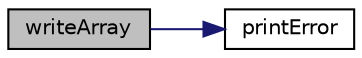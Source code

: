 digraph "writeArray"
{
 // LATEX_PDF_SIZE
  edge [fontname="Helvetica",fontsize="10",labelfontname="Helvetica",labelfontsize="10"];
  node [fontname="Helvetica",fontsize="10",shape=record];
  rankdir="LR";
  Node1 [label="writeArray",height=0.2,width=0.4,color="black", fillcolor="grey75", style="filled", fontcolor="black",tooltip="Writes bytesconst to Drive."];
  Node1 -> Node2 [color="midnightblue",fontsize="10",style="solid",fontname="Helvetica"];
  Node2 [label="printError",height=0.2,width=0.4,color="black", fillcolor="white", style="filled",URL="$v_d_i_s_k__utility_8c.html#af894f255e69772bd86dcd8ccb527a969",tooltip="Prints Error on terminal."];
}
